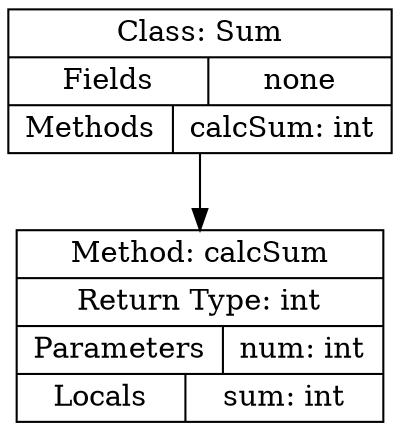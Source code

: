 digraph SymbolTable {
  node [shape=record];
  Sum [label="{Class: Sum|{Fields|none}|{Methods|calcSum: int}}"];
  Sum_calcSum [label="{Method: calcSum|Return Type: int|{Parameters|num: int}|{Locals|sum: int}}"];
  Sum -> Sum_calcSum;
}
